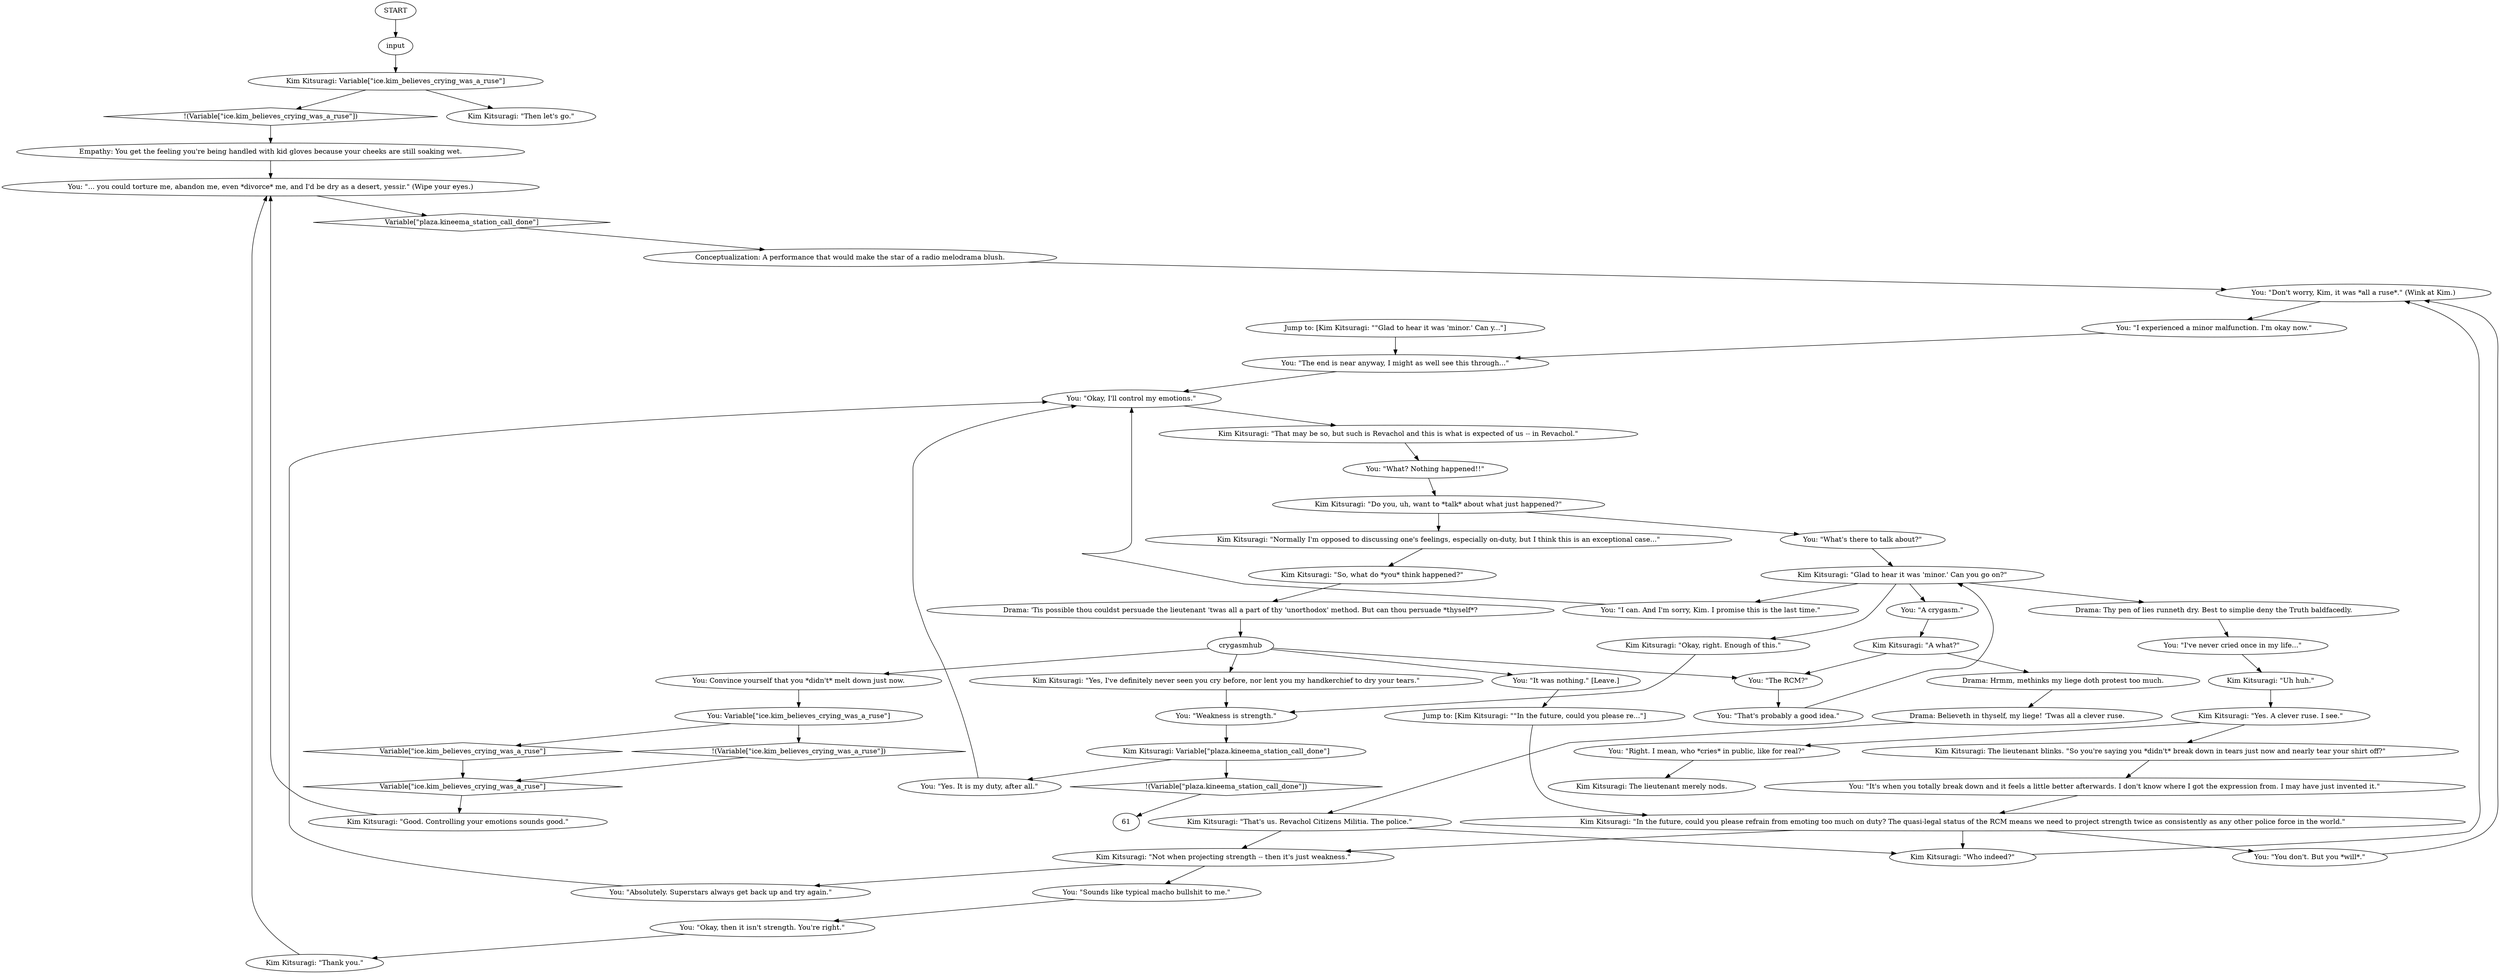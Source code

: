 # ICE / AFTER CRYING KIM
# Automatically starts after Acele's dialogue ends with her line "Crying is good. Get it out and then maybe we can talk, okay?"
# ==================================================
digraph G {
	  0 [label="START"];
	  1 [label="input"];
	  2 [label="Kim Kitsuragi: \"A what?\""];
	  3 [label="Kim Kitsuragi: \"In the future, could you please refrain from emoting too much on duty? The quasi-legal status of the RCM means we need to project strength twice as consistently as any other police force in the world.\""];
	  4 [label="You: \"Sounds like typical macho bullshit to me.\""];
	  5 [label="Drama: 'Tis possible thou couldst persuade the lieutenant 'twas all a part of thy 'unorthodox' method. But can thou persuade *thyself*?"];
	  6 [label="crygasmhub"];
	  7 [label="You: \"What's there to talk about?\""];
	  8 [label="Kim Kitsuragi: \"So, what do *you* think happened?\""];
	  9 [label="Kim Kitsuragi: \"Thank you.\""];
	  10 [label="You: \"I can. And I'm sorry, Kim. I promise this is the last time.\""];
	  11 [label="You: Convince yourself that you *didn't* melt down just now."];
	  12 [label="You: Variable[\"ice.kim_believes_crying_was_a_ruse\"]"];
	  13 [label="Variable[\"ice.kim_believes_crying_was_a_ruse\"]", shape=diamond];
	  14 [label="!(Variable[\"ice.kim_believes_crying_was_a_ruse\"])", shape=diamond];
	  15 [label="Kim Kitsuragi: \"Uh huh.\""];
	  16 [label="You: \"Right. I mean, who *cries* in public, like for real?\""];
	  17 [label="Jump to: [Kim Kitsuragi: \"\"Glad to hear it was 'minor.' Can y...\"]"];
	  18 [label="You: \"... you could torture me, abandon me, even *divorce* me, and I'd be dry as a desert, yessir.\" (Wipe your eyes.)"];
	  19 [label="Kim Kitsuragi: \"Yes. A clever ruse. I see.\""];
	  20 [label="You: \"I experienced a minor malfunction. I'm okay now.\""];
	  21 [label="You: \"The RCM?\""];
	  22 [label="You: \"You don't. But you *will*.\""];
	  23 [label="Kim Kitsuragi: The lieutenant blinks. \"So you're saying you *didn't* break down in tears just now and nearly tear your shirt off?\""];
	  24 [label="Kim Kitsuragi: \"Do you, uh, want to *talk* about what just happened?\""];
	  25 [label="Kim Kitsuragi: Variable[\"ice.kim_believes_crying_was_a_ruse\"]"];
	  26 [label="Variable[\"ice.kim_believes_crying_was_a_ruse\"]", shape=diamond];
	  27 [label="!(Variable[\"ice.kim_believes_crying_was_a_ruse\"])", shape=diamond];
	  28 [label="Kim Kitsuragi: \"Then let's go.\""];
	  29 [label="You: \"Okay, I'll control my emotions.\""];
	  30 [label="Kim Kitsuragi: \"Who indeed?\""];
	  31 [label="Kim Kitsuragi: The lieutenant merely nods."];
	  32 [label="Jump to: [Kim Kitsuragi: \"\"In the future, could you please re...\"]"];
	  33 [label="You: \"Don't worry, Kim, it was *all a ruse*.\" (Wink at Kim.)"];
	  34 [label="Kim Kitsuragi: \"That's us. Revachol Citizens Militia. The police.\""];
	  35 [label="You: \"That's probably a good idea.\""];
	  36 [label="Kim Kitsuragi: \"Normally I'm opposed to discussing one's feelings, especially on-duty, but I think this is an exceptional case...\""];
	  37 [label="Kim Kitsuragi: \"Glad to hear it was 'minor.' Can you go on?\""];
	  38 [label="You: \"The end is near anyway, I might as well see this through...\""];
	  39 [label="Drama: Thy pen of lies runneth dry. Best to simplie deny the Truth baldfacedly."];
	  40 [label="Empathy: You get the feeling you're being handled with kid gloves because your cheeks are still soaking wet."];
	  41 [label="You: \"What? Nothing happened!!\""];
	  42 [label="You: \"I've never cried once in my life...\""];
	  43 [label="You: \"It's when you totally break down and it feels a little better afterwards. I don't know where I got the expression from. I may have just invented it.\""];
	  44 [label="Drama: Hrmm, methinks my liege doth protest too much."];
	  45 [label="You: \"Weakness is strength.\""];
	  46 [label="Kim Kitsuragi: \"Not when projecting strength -- then it's just weakness.\""];
	  47 [label="Kim Kitsuragi: Variable[\"plaza.kineema_station_call_done\"]"];
	  48 [label="Variable[\"plaza.kineema_station_call_done\"]", shape=diamond];
	  49 [label="!(Variable[\"plaza.kineema_station_call_done\"])", shape=diamond];
	  50 [label="You: \"Yes. It is my duty, after all.\""];
	  51 [label="You: \"A crygasm.\""];
	  52 [label="You: \"It was nothing.\" [Leave.]"];
	  53 [label="Kim Kitsuragi: \"Yes, I've definitely never seen you cry before, nor lent you my handkerchief to dry your tears.\""];
	  54 [label="Conceptualization: A performance that would make the star of a radio melodrama blush."];
	  55 [label="Drama: Believeth in thyself, my liege! 'Twas all a clever ruse."];
	  56 [label="Kim Kitsuragi: \"Good. Controlling your emotions sounds good.\""];
	  57 [label="Kim Kitsuragi: \"That may be so, but such is Revachol and this is what is expected of us -- in Revachol.\""];
	  58 [label="You: \"Okay, then it isn't strength. You're right.\""];
	  59 [label="You: \"Absolutely. Superstars always get back up and try again.\""];
	  60 [label="Kim Kitsuragi: \"Okay, right. Enough of this.\""];
	  0 -> 1
	  1 -> 25
	  2 -> 44
	  2 -> 21
	  3 -> 46
	  3 -> 22
	  3 -> 30
	  4 -> 58
	  5 -> 6
	  6 -> 53
	  6 -> 11
	  6 -> 52
	  6 -> 21
	  7 -> 37
	  8 -> 5
	  9 -> 18
	  10 -> 29
	  11 -> 12
	  12 -> 13
	  12 -> 14
	  13 -> 26
	  14 -> 26
	  15 -> 19
	  16 -> 31
	  17 -> 38
	  18 -> 48
	  19 -> 16
	  19 -> 23
	  20 -> 38
	  21 -> 35
	  22 -> 33
	  23 -> 43
	  24 -> 36
	  24 -> 7
	  25 -> 27
	  25 -> 28
	  26 -> 56
	  27 -> 40
	  29 -> 57
	  30 -> 33
	  32 -> 3
	  33 -> 20
	  34 -> 46
	  34 -> 30
	  35 -> 37
	  36 -> 8
	  37 -> 10
	  37 -> 51
	  37 -> 60
	  37 -> 39
	  38 -> 29
	  39 -> 42
	  40 -> 18
	  41 -> 24
	  42 -> 15
	  43 -> 3
	  44 -> 55
	  45 -> 47
	  46 -> 59
	  46 -> 4
	  47 -> 49
	  47 -> 50
	  48 -> 54
	  49 -> 61
	  50 -> 29
	  51 -> 2
	  52 -> 32
	  53 -> 45
	  54 -> 33
	  55 -> 34
	  56 -> 18
	  57 -> 41
	  58 -> 9
	  59 -> 29
	  60 -> 45
}

